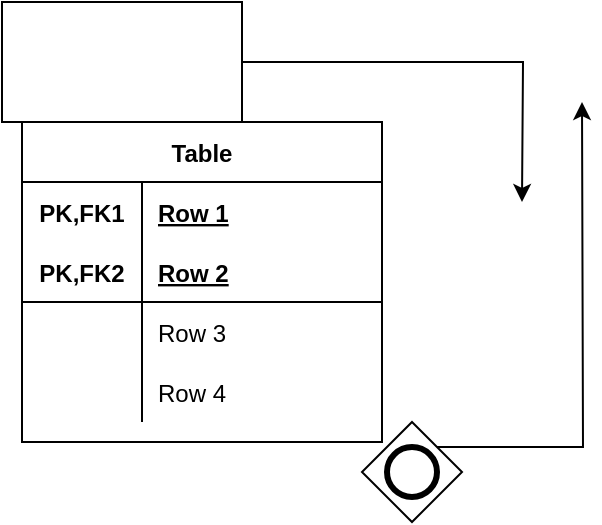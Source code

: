 <mxfile version="14.2.9" type="github">
  <diagram id="gIL4r4DePLVV6LiCDTIo" name="Side-1">
    <mxGraphModel dx="1038" dy="660" grid="1" gridSize="10" guides="1" tooltips="1" connect="1" arrows="1" fold="1" page="1" pageScale="1" pageWidth="827" pageHeight="1169" math="0" shadow="0">
      <root>
        <mxCell id="0" />
        <mxCell id="1" parent="0" />
        <mxCell id="iEuYsdGLcFpSgNS6DUlQ-3" style="edgeStyle=orthogonalEdgeStyle;rounded=0;orthogonalLoop=1;jettySize=auto;html=1;exitX=1;exitY=0.5;exitDx=0;exitDy=0;" parent="1" source="iEuYsdGLcFpSgNS6DUlQ-1" edge="1">
          <mxGeometry relative="1" as="geometry">
            <mxPoint x="410" y="350" as="targetPoint" />
          </mxGeometry>
        </mxCell>
        <mxCell id="iEuYsdGLcFpSgNS6DUlQ-1" value="" style="rounded=0;whiteSpace=wrap;html=1;" parent="1" vertex="1">
          <mxGeometry x="150" y="250" width="120" height="60" as="geometry" />
        </mxCell>
        <mxCell id="wf6dvMemFHPSJvRqsymw-1" style="edgeStyle=orthogonalEdgeStyle;rounded=0;orthogonalLoop=1;jettySize=auto;html=1;exitX=0.25;exitY=0.25;exitDx=0;exitDy=0;exitPerimeter=0;" parent="1" source="iEuYsdGLcFpSgNS6DUlQ-4" edge="1">
          <mxGeometry relative="1" as="geometry">
            <mxPoint x="440" y="300" as="targetPoint" />
          </mxGeometry>
        </mxCell>
        <mxCell id="iEuYsdGLcFpSgNS6DUlQ-4" value="" style="shape=mxgraph.bpmn.shape;html=1;verticalLabelPosition=bottom;labelBackgroundColor=#ffffff;verticalAlign=top;align=center;perimeter=rhombusPerimeter;background=gateway;outlineConnect=0;outline=end;symbol=general;" parent="1" vertex="1">
          <mxGeometry x="330" y="460" width="50" height="50" as="geometry" />
        </mxCell>
        <mxCell id="wf6dvMemFHPSJvRqsymw-2" value="Table" style="shape=table;startSize=30;container=1;collapsible=1;childLayout=tableLayout;fixedRows=1;rowLines=0;fontStyle=1;align=center;resizeLast=1;" parent="1" vertex="1">
          <mxGeometry x="160" y="310" width="180" height="160" as="geometry" />
        </mxCell>
        <mxCell id="wf6dvMemFHPSJvRqsymw-3" value="" style="shape=partialRectangle;collapsible=0;dropTarget=0;pointerEvents=0;fillColor=none;top=0;left=0;bottom=0;right=0;points=[[0,0.5],[1,0.5]];portConstraint=eastwest;" parent="wf6dvMemFHPSJvRqsymw-2" vertex="1">
          <mxGeometry y="30" width="180" height="30" as="geometry" />
        </mxCell>
        <mxCell id="wf6dvMemFHPSJvRqsymw-4" value="PK,FK1" style="shape=partialRectangle;connectable=0;fillColor=none;top=0;left=0;bottom=0;right=0;fontStyle=1;overflow=hidden;" parent="wf6dvMemFHPSJvRqsymw-3" vertex="1">
          <mxGeometry width="60" height="30" as="geometry" />
        </mxCell>
        <mxCell id="wf6dvMemFHPSJvRqsymw-5" value="Row 1" style="shape=partialRectangle;connectable=0;fillColor=none;top=0;left=0;bottom=0;right=0;align=left;spacingLeft=6;fontStyle=5;overflow=hidden;" parent="wf6dvMemFHPSJvRqsymw-3" vertex="1">
          <mxGeometry x="60" width="120" height="30" as="geometry" />
        </mxCell>
        <mxCell id="wf6dvMemFHPSJvRqsymw-6" value="" style="shape=partialRectangle;collapsible=0;dropTarget=0;pointerEvents=0;fillColor=none;top=0;left=0;bottom=1;right=0;points=[[0,0.5],[1,0.5]];portConstraint=eastwest;" parent="wf6dvMemFHPSJvRqsymw-2" vertex="1">
          <mxGeometry y="60" width="180" height="30" as="geometry" />
        </mxCell>
        <mxCell id="wf6dvMemFHPSJvRqsymw-7" value="PK,FK2" style="shape=partialRectangle;connectable=0;fillColor=none;top=0;left=0;bottom=0;right=0;fontStyle=1;overflow=hidden;" parent="wf6dvMemFHPSJvRqsymw-6" vertex="1">
          <mxGeometry width="60" height="30" as="geometry" />
        </mxCell>
        <mxCell id="wf6dvMemFHPSJvRqsymw-8" value="Row 2" style="shape=partialRectangle;connectable=0;fillColor=none;top=0;left=0;bottom=0;right=0;align=left;spacingLeft=6;fontStyle=5;overflow=hidden;" parent="wf6dvMemFHPSJvRqsymw-6" vertex="1">
          <mxGeometry x="60" width="120" height="30" as="geometry" />
        </mxCell>
        <mxCell id="wf6dvMemFHPSJvRqsymw-9" value="" style="shape=partialRectangle;collapsible=0;dropTarget=0;pointerEvents=0;fillColor=none;top=0;left=0;bottom=0;right=0;points=[[0,0.5],[1,0.5]];portConstraint=eastwest;" parent="wf6dvMemFHPSJvRqsymw-2" vertex="1">
          <mxGeometry y="90" width="180" height="30" as="geometry" />
        </mxCell>
        <mxCell id="wf6dvMemFHPSJvRqsymw-10" value="" style="shape=partialRectangle;connectable=0;fillColor=none;top=0;left=0;bottom=0;right=0;editable=1;overflow=hidden;" parent="wf6dvMemFHPSJvRqsymw-9" vertex="1">
          <mxGeometry width="60" height="30" as="geometry" />
        </mxCell>
        <mxCell id="wf6dvMemFHPSJvRqsymw-11" value="Row 3" style="shape=partialRectangle;connectable=0;fillColor=none;top=0;left=0;bottom=0;right=0;align=left;spacingLeft=6;overflow=hidden;" parent="wf6dvMemFHPSJvRqsymw-9" vertex="1">
          <mxGeometry x="60" width="120" height="30" as="geometry" />
        </mxCell>
        <mxCell id="wf6dvMemFHPSJvRqsymw-12" value="" style="shape=partialRectangle;collapsible=0;dropTarget=0;pointerEvents=0;fillColor=none;top=0;left=0;bottom=0;right=0;points=[[0,0.5],[1,0.5]];portConstraint=eastwest;" parent="wf6dvMemFHPSJvRqsymw-2" vertex="1">
          <mxGeometry y="120" width="180" height="30" as="geometry" />
        </mxCell>
        <mxCell id="wf6dvMemFHPSJvRqsymw-13" value="" style="shape=partialRectangle;connectable=0;fillColor=none;top=0;left=0;bottom=0;right=0;editable=1;overflow=hidden;" parent="wf6dvMemFHPSJvRqsymw-12" vertex="1">
          <mxGeometry width="60" height="30" as="geometry" />
        </mxCell>
        <mxCell id="wf6dvMemFHPSJvRqsymw-14" value="Row 4" style="shape=partialRectangle;connectable=0;fillColor=none;top=0;left=0;bottom=0;right=0;align=left;spacingLeft=6;overflow=hidden;" parent="wf6dvMemFHPSJvRqsymw-12" vertex="1">
          <mxGeometry x="60" width="120" height="30" as="geometry" />
        </mxCell>
      </root>
    </mxGraphModel>
  </diagram>
</mxfile>
